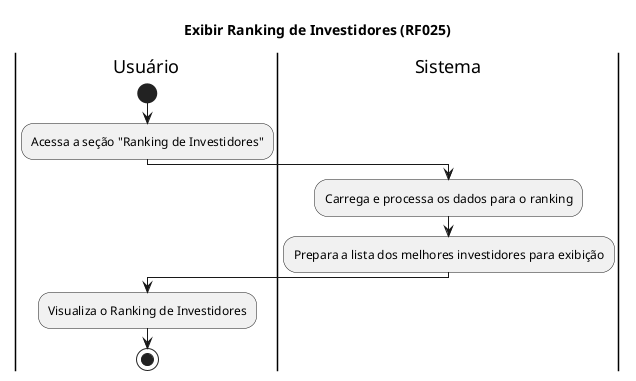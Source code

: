 @startuml

title Exibir Ranking de Investidores (RF025)

|Usuário|
start
:Acessa a seção "Ranking de Investidores";
|Sistema|
:Carrega e processa os dados para o ranking;
:Prepara a lista dos melhores investidores para exibição;
|Usuário|
:Visualiza o Ranking de Investidores;
stop

@enduml